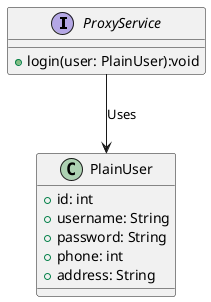 @startuml

interface ProxyService {
    +login(user: PlainUser):void
}

class PlainUser {
    +id: int
    +username: String
    +password: String
    +phone: int
    +address: String
}

ProxyService --> PlainUser: Uses

@enduml